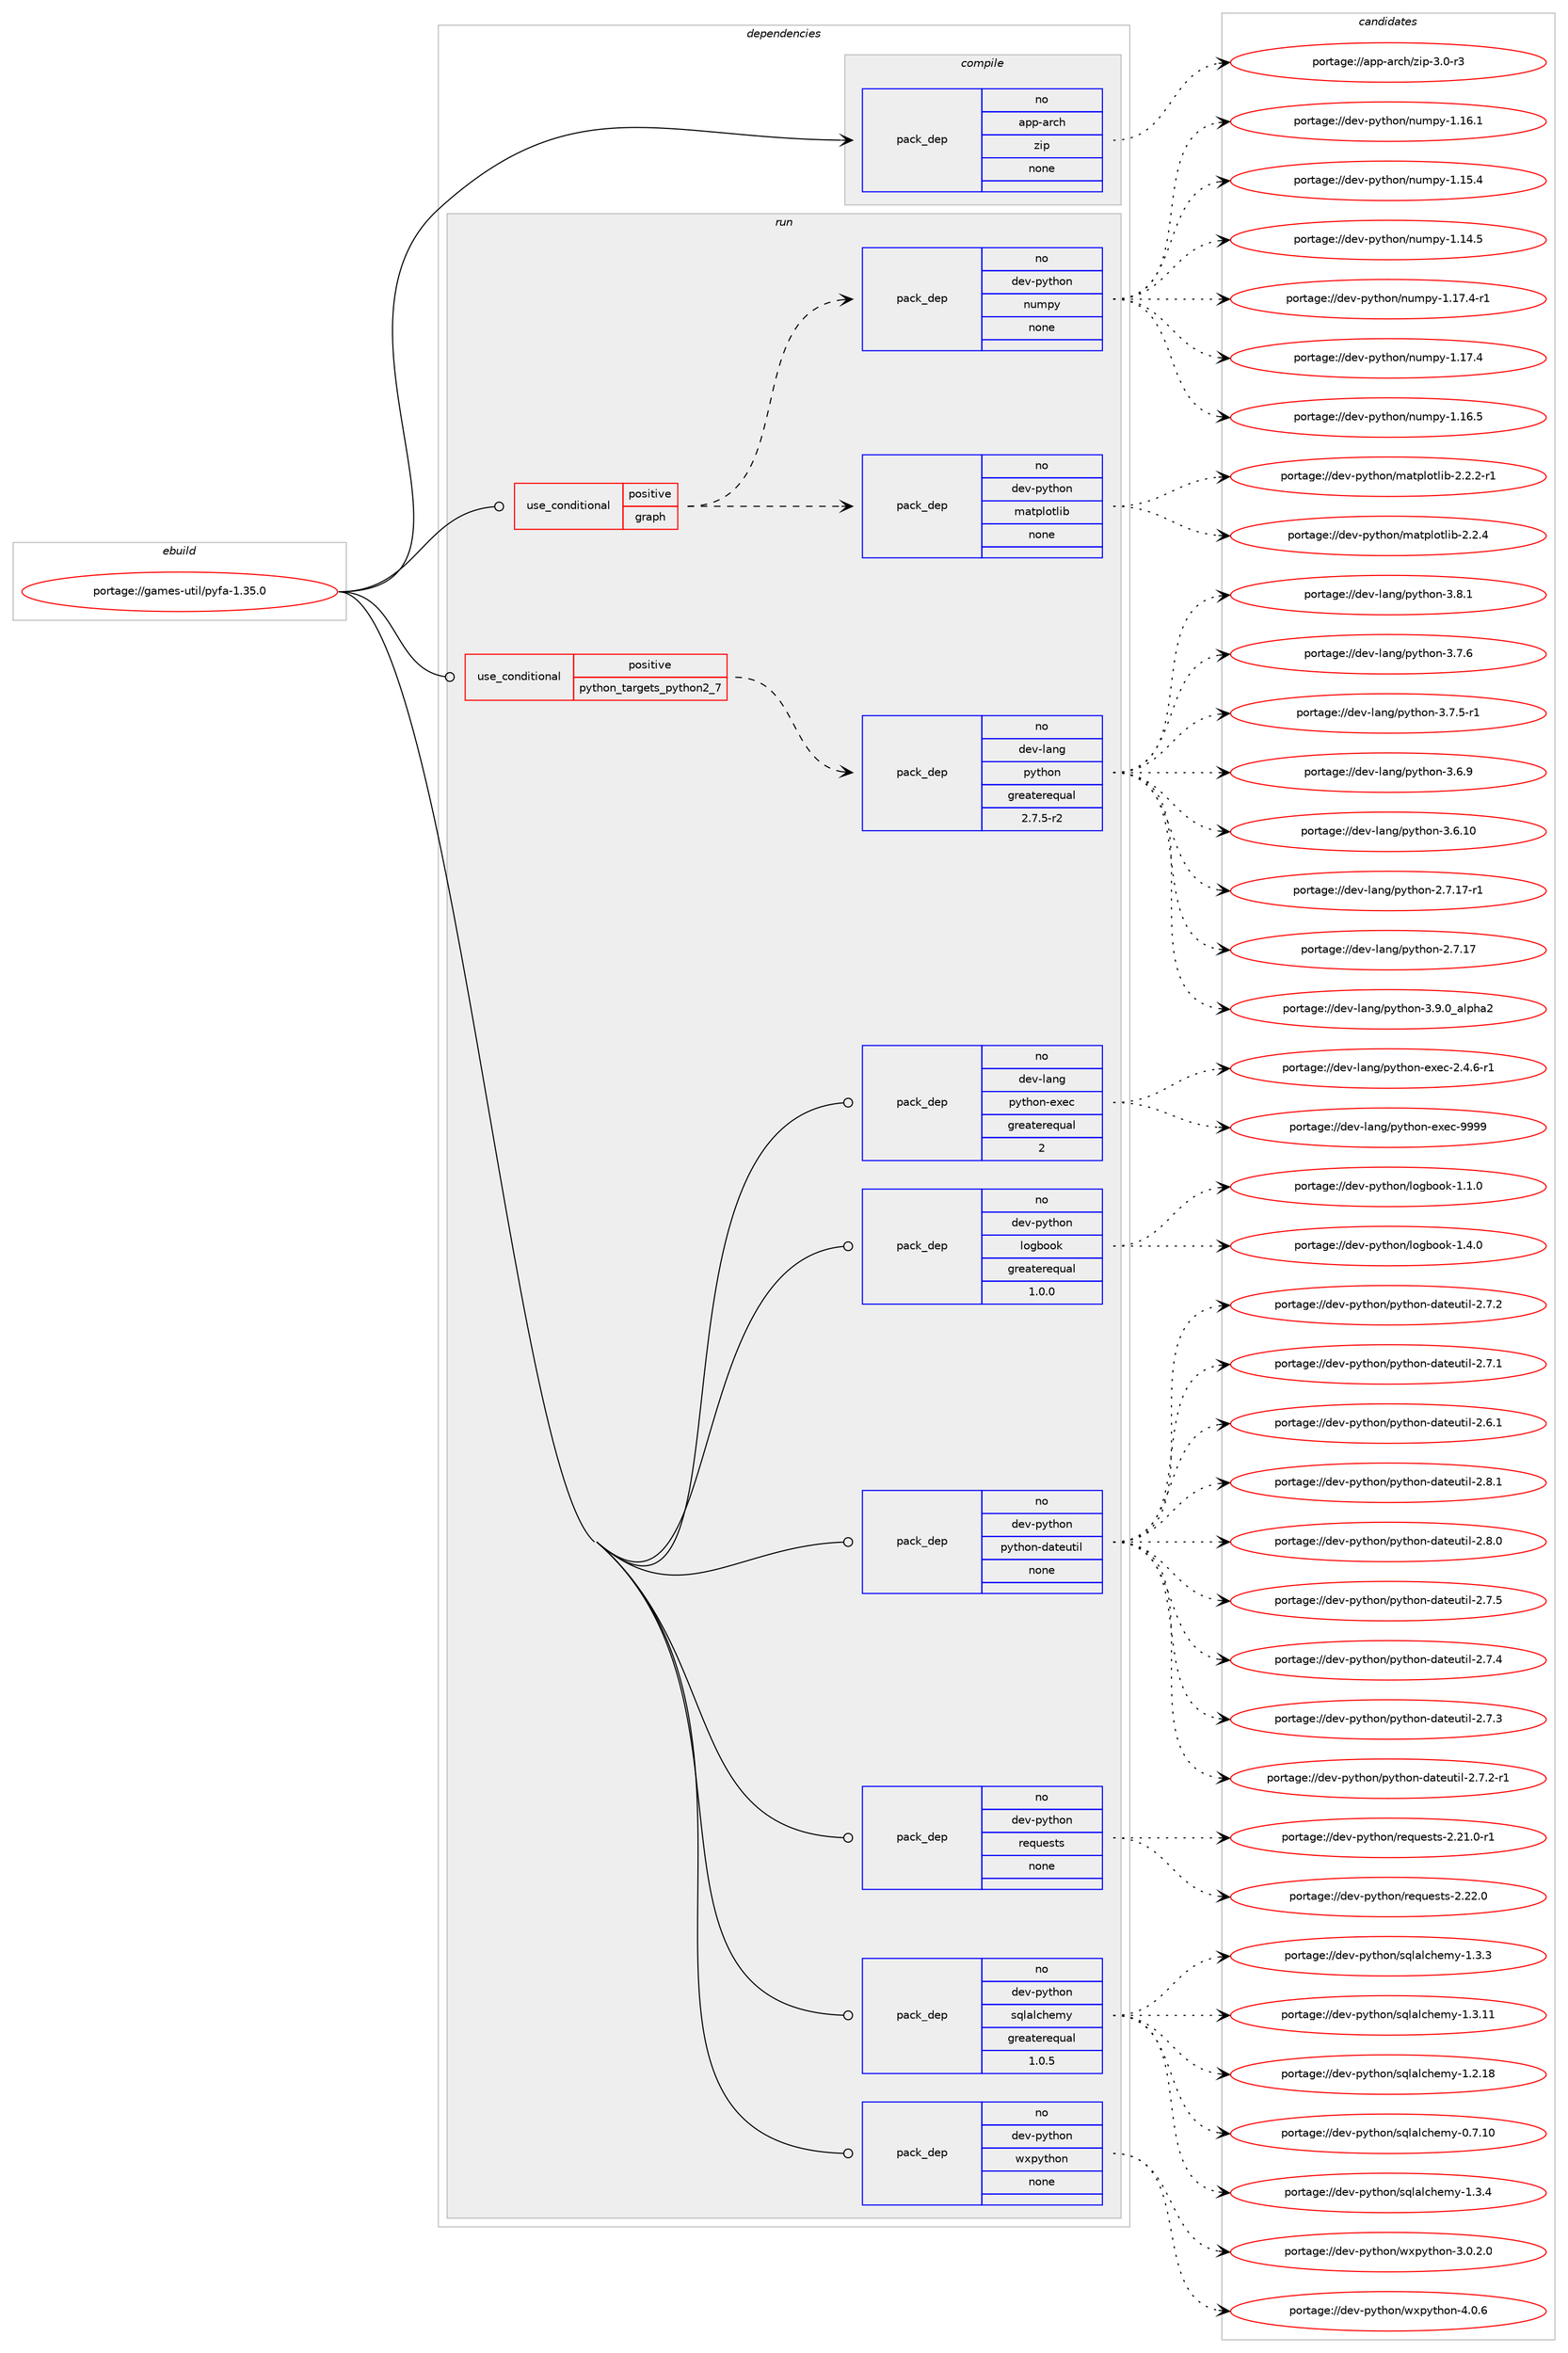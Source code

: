 digraph prolog {

# *************
# Graph options
# *************

newrank=true;
concentrate=true;
compound=true;
graph [rankdir=LR,fontname=Helvetica,fontsize=10,ranksep=1.5];#, ranksep=2.5, nodesep=0.2];
edge  [arrowhead=vee];
node  [fontname=Helvetica,fontsize=10];

# **********
# The ebuild
# **********

subgraph cluster_leftcol {
color=gray;
rank=same;
label=<<i>ebuild</i>>;
id [label="portage://games-util/pyfa-1.35.0", color=red, width=4, href="../games-util/pyfa-1.35.0.svg"];
}

# ****************
# The dependencies
# ****************

subgraph cluster_midcol {
color=gray;
label=<<i>dependencies</i>>;
subgraph cluster_compile {
fillcolor="#eeeeee";
style=filled;
label=<<i>compile</i>>;
subgraph pack216739 {
dependency279477 [label=<<TABLE BORDER="0" CELLBORDER="1" CELLSPACING="0" CELLPADDING="4" WIDTH="220"><TR><TD ROWSPAN="6" CELLPADDING="30">pack_dep</TD></TR><TR><TD WIDTH="110">no</TD></TR><TR><TD>app-arch</TD></TR><TR><TD>zip</TD></TR><TR><TD>none</TD></TR><TR><TD></TD></TR></TABLE>>, shape=none, color=blue];
}
id:e -> dependency279477:w [weight=20,style="solid",arrowhead="vee"];
}
subgraph cluster_compileandrun {
fillcolor="#eeeeee";
style=filled;
label=<<i>compile and run</i>>;
}
subgraph cluster_run {
fillcolor="#eeeeee";
style=filled;
label=<<i>run</i>>;
subgraph cond58367 {
dependency279478 [label=<<TABLE BORDER="0" CELLBORDER="1" CELLSPACING="0" CELLPADDING="4"><TR><TD ROWSPAN="3" CELLPADDING="10">use_conditional</TD></TR><TR><TD>positive</TD></TR><TR><TD>graph</TD></TR></TABLE>>, shape=none, color=red];
subgraph pack216740 {
dependency279479 [label=<<TABLE BORDER="0" CELLBORDER="1" CELLSPACING="0" CELLPADDING="4" WIDTH="220"><TR><TD ROWSPAN="6" CELLPADDING="30">pack_dep</TD></TR><TR><TD WIDTH="110">no</TD></TR><TR><TD>dev-python</TD></TR><TR><TD>matplotlib</TD></TR><TR><TD>none</TD></TR><TR><TD></TD></TR></TABLE>>, shape=none, color=blue];
}
dependency279478:e -> dependency279479:w [weight=20,style="dashed",arrowhead="vee"];
subgraph pack216741 {
dependency279480 [label=<<TABLE BORDER="0" CELLBORDER="1" CELLSPACING="0" CELLPADDING="4" WIDTH="220"><TR><TD ROWSPAN="6" CELLPADDING="30">pack_dep</TD></TR><TR><TD WIDTH="110">no</TD></TR><TR><TD>dev-python</TD></TR><TR><TD>numpy</TD></TR><TR><TD>none</TD></TR><TR><TD></TD></TR></TABLE>>, shape=none, color=blue];
}
dependency279478:e -> dependency279480:w [weight=20,style="dashed",arrowhead="vee"];
}
id:e -> dependency279478:w [weight=20,style="solid",arrowhead="odot"];
subgraph cond58368 {
dependency279481 [label=<<TABLE BORDER="0" CELLBORDER="1" CELLSPACING="0" CELLPADDING="4"><TR><TD ROWSPAN="3" CELLPADDING="10">use_conditional</TD></TR><TR><TD>positive</TD></TR><TR><TD>python_targets_python2_7</TD></TR></TABLE>>, shape=none, color=red];
subgraph pack216742 {
dependency279482 [label=<<TABLE BORDER="0" CELLBORDER="1" CELLSPACING="0" CELLPADDING="4" WIDTH="220"><TR><TD ROWSPAN="6" CELLPADDING="30">pack_dep</TD></TR><TR><TD WIDTH="110">no</TD></TR><TR><TD>dev-lang</TD></TR><TR><TD>python</TD></TR><TR><TD>greaterequal</TD></TR><TR><TD>2.7.5-r2</TD></TR></TABLE>>, shape=none, color=blue];
}
dependency279481:e -> dependency279482:w [weight=20,style="dashed",arrowhead="vee"];
}
id:e -> dependency279481:w [weight=20,style="solid",arrowhead="odot"];
subgraph pack216743 {
dependency279483 [label=<<TABLE BORDER="0" CELLBORDER="1" CELLSPACING="0" CELLPADDING="4" WIDTH="220"><TR><TD ROWSPAN="6" CELLPADDING="30">pack_dep</TD></TR><TR><TD WIDTH="110">no</TD></TR><TR><TD>dev-lang</TD></TR><TR><TD>python-exec</TD></TR><TR><TD>greaterequal</TD></TR><TR><TD>2</TD></TR></TABLE>>, shape=none, color=blue];
}
id:e -> dependency279483:w [weight=20,style="solid",arrowhead="odot"];
subgraph pack216744 {
dependency279484 [label=<<TABLE BORDER="0" CELLBORDER="1" CELLSPACING="0" CELLPADDING="4" WIDTH="220"><TR><TD ROWSPAN="6" CELLPADDING="30">pack_dep</TD></TR><TR><TD WIDTH="110">no</TD></TR><TR><TD>dev-python</TD></TR><TR><TD>logbook</TD></TR><TR><TD>greaterequal</TD></TR><TR><TD>1.0.0</TD></TR></TABLE>>, shape=none, color=blue];
}
id:e -> dependency279484:w [weight=20,style="solid",arrowhead="odot"];
subgraph pack216745 {
dependency279485 [label=<<TABLE BORDER="0" CELLBORDER="1" CELLSPACING="0" CELLPADDING="4" WIDTH="220"><TR><TD ROWSPAN="6" CELLPADDING="30">pack_dep</TD></TR><TR><TD WIDTH="110">no</TD></TR><TR><TD>dev-python</TD></TR><TR><TD>python-dateutil</TD></TR><TR><TD>none</TD></TR><TR><TD></TD></TR></TABLE>>, shape=none, color=blue];
}
id:e -> dependency279485:w [weight=20,style="solid",arrowhead="odot"];
subgraph pack216746 {
dependency279486 [label=<<TABLE BORDER="0" CELLBORDER="1" CELLSPACING="0" CELLPADDING="4" WIDTH="220"><TR><TD ROWSPAN="6" CELLPADDING="30">pack_dep</TD></TR><TR><TD WIDTH="110">no</TD></TR><TR><TD>dev-python</TD></TR><TR><TD>requests</TD></TR><TR><TD>none</TD></TR><TR><TD></TD></TR></TABLE>>, shape=none, color=blue];
}
id:e -> dependency279486:w [weight=20,style="solid",arrowhead="odot"];
subgraph pack216747 {
dependency279487 [label=<<TABLE BORDER="0" CELLBORDER="1" CELLSPACING="0" CELLPADDING="4" WIDTH="220"><TR><TD ROWSPAN="6" CELLPADDING="30">pack_dep</TD></TR><TR><TD WIDTH="110">no</TD></TR><TR><TD>dev-python</TD></TR><TR><TD>sqlalchemy</TD></TR><TR><TD>greaterequal</TD></TR><TR><TD>1.0.5</TD></TR></TABLE>>, shape=none, color=blue];
}
id:e -> dependency279487:w [weight=20,style="solid",arrowhead="odot"];
subgraph pack216748 {
dependency279488 [label=<<TABLE BORDER="0" CELLBORDER="1" CELLSPACING="0" CELLPADDING="4" WIDTH="220"><TR><TD ROWSPAN="6" CELLPADDING="30">pack_dep</TD></TR><TR><TD WIDTH="110">no</TD></TR><TR><TD>dev-python</TD></TR><TR><TD>wxpython</TD></TR><TR><TD>none</TD></TR><TR><TD></TD></TR></TABLE>>, shape=none, color=blue];
}
id:e -> dependency279488:w [weight=20,style="solid",arrowhead="odot"];
}
}

# **************
# The candidates
# **************

subgraph cluster_choices {
rank=same;
color=gray;
label=<<i>candidates</i>>;

subgraph choice216739 {
color=black;
nodesep=1;
choice9711211245971149910447122105112455146484511451 [label="portage://app-arch/zip-3.0-r3", color=red, width=4,href="../app-arch/zip-3.0-r3.svg"];
dependency279477:e -> choice9711211245971149910447122105112455146484511451:w [style=dotted,weight="100"];
}
subgraph choice216740 {
color=black;
nodesep=1;
choice10010111845112121116104111110471099711611210811111610810598455046504652 [label="portage://dev-python/matplotlib-2.2.4", color=red, width=4,href="../dev-python/matplotlib-2.2.4.svg"];
choice100101118451121211161041111104710997116112108111116108105984550465046504511449 [label="portage://dev-python/matplotlib-2.2.2-r1", color=red, width=4,href="../dev-python/matplotlib-2.2.2-r1.svg"];
dependency279479:e -> choice10010111845112121116104111110471099711611210811111610810598455046504652:w [style=dotted,weight="100"];
dependency279479:e -> choice100101118451121211161041111104710997116112108111116108105984550465046504511449:w [style=dotted,weight="100"];
}
subgraph choice216741 {
color=black;
nodesep=1;
choice1001011184511212111610411111047110117109112121454946495546524511449 [label="portage://dev-python/numpy-1.17.4-r1", color=red, width=4,href="../dev-python/numpy-1.17.4-r1.svg"];
choice100101118451121211161041111104711011710911212145494649554652 [label="portage://dev-python/numpy-1.17.4", color=red, width=4,href="../dev-python/numpy-1.17.4.svg"];
choice100101118451121211161041111104711011710911212145494649544653 [label="portage://dev-python/numpy-1.16.5", color=red, width=4,href="../dev-python/numpy-1.16.5.svg"];
choice100101118451121211161041111104711011710911212145494649544649 [label="portage://dev-python/numpy-1.16.1", color=red, width=4,href="../dev-python/numpy-1.16.1.svg"];
choice100101118451121211161041111104711011710911212145494649534652 [label="portage://dev-python/numpy-1.15.4", color=red, width=4,href="../dev-python/numpy-1.15.4.svg"];
choice100101118451121211161041111104711011710911212145494649524653 [label="portage://dev-python/numpy-1.14.5", color=red, width=4,href="../dev-python/numpy-1.14.5.svg"];
dependency279480:e -> choice1001011184511212111610411111047110117109112121454946495546524511449:w [style=dotted,weight="100"];
dependency279480:e -> choice100101118451121211161041111104711011710911212145494649554652:w [style=dotted,weight="100"];
dependency279480:e -> choice100101118451121211161041111104711011710911212145494649544653:w [style=dotted,weight="100"];
dependency279480:e -> choice100101118451121211161041111104711011710911212145494649544649:w [style=dotted,weight="100"];
dependency279480:e -> choice100101118451121211161041111104711011710911212145494649534652:w [style=dotted,weight="100"];
dependency279480:e -> choice100101118451121211161041111104711011710911212145494649524653:w [style=dotted,weight="100"];
}
subgraph choice216742 {
color=black;
nodesep=1;
choice10010111845108971101034711212111610411111045514657464895971081121049750 [label="portage://dev-lang/python-3.9.0_alpha2", color=red, width=4,href="../dev-lang/python-3.9.0_alpha2.svg"];
choice100101118451089711010347112121116104111110455146564649 [label="portage://dev-lang/python-3.8.1", color=red, width=4,href="../dev-lang/python-3.8.1.svg"];
choice100101118451089711010347112121116104111110455146554654 [label="portage://dev-lang/python-3.7.6", color=red, width=4,href="../dev-lang/python-3.7.6.svg"];
choice1001011184510897110103471121211161041111104551465546534511449 [label="portage://dev-lang/python-3.7.5-r1", color=red, width=4,href="../dev-lang/python-3.7.5-r1.svg"];
choice100101118451089711010347112121116104111110455146544657 [label="portage://dev-lang/python-3.6.9", color=red, width=4,href="../dev-lang/python-3.6.9.svg"];
choice10010111845108971101034711212111610411111045514654464948 [label="portage://dev-lang/python-3.6.10", color=red, width=4,href="../dev-lang/python-3.6.10.svg"];
choice100101118451089711010347112121116104111110455046554649554511449 [label="portage://dev-lang/python-2.7.17-r1", color=red, width=4,href="../dev-lang/python-2.7.17-r1.svg"];
choice10010111845108971101034711212111610411111045504655464955 [label="portage://dev-lang/python-2.7.17", color=red, width=4,href="../dev-lang/python-2.7.17.svg"];
dependency279482:e -> choice10010111845108971101034711212111610411111045514657464895971081121049750:w [style=dotted,weight="100"];
dependency279482:e -> choice100101118451089711010347112121116104111110455146564649:w [style=dotted,weight="100"];
dependency279482:e -> choice100101118451089711010347112121116104111110455146554654:w [style=dotted,weight="100"];
dependency279482:e -> choice1001011184510897110103471121211161041111104551465546534511449:w [style=dotted,weight="100"];
dependency279482:e -> choice100101118451089711010347112121116104111110455146544657:w [style=dotted,weight="100"];
dependency279482:e -> choice10010111845108971101034711212111610411111045514654464948:w [style=dotted,weight="100"];
dependency279482:e -> choice100101118451089711010347112121116104111110455046554649554511449:w [style=dotted,weight="100"];
dependency279482:e -> choice10010111845108971101034711212111610411111045504655464955:w [style=dotted,weight="100"];
}
subgraph choice216743 {
color=black;
nodesep=1;
choice10010111845108971101034711212111610411111045101120101994557575757 [label="portage://dev-lang/python-exec-9999", color=red, width=4,href="../dev-lang/python-exec-9999.svg"];
choice10010111845108971101034711212111610411111045101120101994550465246544511449 [label="portage://dev-lang/python-exec-2.4.6-r1", color=red, width=4,href="../dev-lang/python-exec-2.4.6-r1.svg"];
dependency279483:e -> choice10010111845108971101034711212111610411111045101120101994557575757:w [style=dotted,weight="100"];
dependency279483:e -> choice10010111845108971101034711212111610411111045101120101994550465246544511449:w [style=dotted,weight="100"];
}
subgraph choice216744 {
color=black;
nodesep=1;
choice100101118451121211161041111104710811110398111111107454946524648 [label="portage://dev-python/logbook-1.4.0", color=red, width=4,href="../dev-python/logbook-1.4.0.svg"];
choice100101118451121211161041111104710811110398111111107454946494648 [label="portage://dev-python/logbook-1.1.0", color=red, width=4,href="../dev-python/logbook-1.1.0.svg"];
dependency279484:e -> choice100101118451121211161041111104710811110398111111107454946524648:w [style=dotted,weight="100"];
dependency279484:e -> choice100101118451121211161041111104710811110398111111107454946494648:w [style=dotted,weight="100"];
}
subgraph choice216745 {
color=black;
nodesep=1;
choice10010111845112121116104111110471121211161041111104510097116101117116105108455046564649 [label="portage://dev-python/python-dateutil-2.8.1", color=red, width=4,href="../dev-python/python-dateutil-2.8.1.svg"];
choice10010111845112121116104111110471121211161041111104510097116101117116105108455046564648 [label="portage://dev-python/python-dateutil-2.8.0", color=red, width=4,href="../dev-python/python-dateutil-2.8.0.svg"];
choice10010111845112121116104111110471121211161041111104510097116101117116105108455046554653 [label="portage://dev-python/python-dateutil-2.7.5", color=red, width=4,href="../dev-python/python-dateutil-2.7.5.svg"];
choice10010111845112121116104111110471121211161041111104510097116101117116105108455046554652 [label="portage://dev-python/python-dateutil-2.7.4", color=red, width=4,href="../dev-python/python-dateutil-2.7.4.svg"];
choice10010111845112121116104111110471121211161041111104510097116101117116105108455046554651 [label="portage://dev-python/python-dateutil-2.7.3", color=red, width=4,href="../dev-python/python-dateutil-2.7.3.svg"];
choice100101118451121211161041111104711212111610411111045100971161011171161051084550465546504511449 [label="portage://dev-python/python-dateutil-2.7.2-r1", color=red, width=4,href="../dev-python/python-dateutil-2.7.2-r1.svg"];
choice10010111845112121116104111110471121211161041111104510097116101117116105108455046554650 [label="portage://dev-python/python-dateutil-2.7.2", color=red, width=4,href="../dev-python/python-dateutil-2.7.2.svg"];
choice10010111845112121116104111110471121211161041111104510097116101117116105108455046554649 [label="portage://dev-python/python-dateutil-2.7.1", color=red, width=4,href="../dev-python/python-dateutil-2.7.1.svg"];
choice10010111845112121116104111110471121211161041111104510097116101117116105108455046544649 [label="portage://dev-python/python-dateutil-2.6.1", color=red, width=4,href="../dev-python/python-dateutil-2.6.1.svg"];
dependency279485:e -> choice10010111845112121116104111110471121211161041111104510097116101117116105108455046564649:w [style=dotted,weight="100"];
dependency279485:e -> choice10010111845112121116104111110471121211161041111104510097116101117116105108455046564648:w [style=dotted,weight="100"];
dependency279485:e -> choice10010111845112121116104111110471121211161041111104510097116101117116105108455046554653:w [style=dotted,weight="100"];
dependency279485:e -> choice10010111845112121116104111110471121211161041111104510097116101117116105108455046554652:w [style=dotted,weight="100"];
dependency279485:e -> choice10010111845112121116104111110471121211161041111104510097116101117116105108455046554651:w [style=dotted,weight="100"];
dependency279485:e -> choice100101118451121211161041111104711212111610411111045100971161011171161051084550465546504511449:w [style=dotted,weight="100"];
dependency279485:e -> choice10010111845112121116104111110471121211161041111104510097116101117116105108455046554650:w [style=dotted,weight="100"];
dependency279485:e -> choice10010111845112121116104111110471121211161041111104510097116101117116105108455046554649:w [style=dotted,weight="100"];
dependency279485:e -> choice10010111845112121116104111110471121211161041111104510097116101117116105108455046544649:w [style=dotted,weight="100"];
}
subgraph choice216746 {
color=black;
nodesep=1;
choice100101118451121211161041111104711410111311710111511611545504650504648 [label="portage://dev-python/requests-2.22.0", color=red, width=4,href="../dev-python/requests-2.22.0.svg"];
choice1001011184511212111610411111047114101113117101115116115455046504946484511449 [label="portage://dev-python/requests-2.21.0-r1", color=red, width=4,href="../dev-python/requests-2.21.0-r1.svg"];
dependency279486:e -> choice100101118451121211161041111104711410111311710111511611545504650504648:w [style=dotted,weight="100"];
dependency279486:e -> choice1001011184511212111610411111047114101113117101115116115455046504946484511449:w [style=dotted,weight="100"];
}
subgraph choice216747 {
color=black;
nodesep=1;
choice10010111845112121116104111110471151131089710899104101109121454946514652 [label="portage://dev-python/sqlalchemy-1.3.4", color=red, width=4,href="../dev-python/sqlalchemy-1.3.4.svg"];
choice10010111845112121116104111110471151131089710899104101109121454946514651 [label="portage://dev-python/sqlalchemy-1.3.3", color=red, width=4,href="../dev-python/sqlalchemy-1.3.3.svg"];
choice1001011184511212111610411111047115113108971089910410110912145494651464949 [label="portage://dev-python/sqlalchemy-1.3.11", color=red, width=4,href="../dev-python/sqlalchemy-1.3.11.svg"];
choice1001011184511212111610411111047115113108971089910410110912145494650464956 [label="portage://dev-python/sqlalchemy-1.2.18", color=red, width=4,href="../dev-python/sqlalchemy-1.2.18.svg"];
choice1001011184511212111610411111047115113108971089910410110912145484655464948 [label="portage://dev-python/sqlalchemy-0.7.10", color=red, width=4,href="../dev-python/sqlalchemy-0.7.10.svg"];
dependency279487:e -> choice10010111845112121116104111110471151131089710899104101109121454946514652:w [style=dotted,weight="100"];
dependency279487:e -> choice10010111845112121116104111110471151131089710899104101109121454946514651:w [style=dotted,weight="100"];
dependency279487:e -> choice1001011184511212111610411111047115113108971089910410110912145494651464949:w [style=dotted,weight="100"];
dependency279487:e -> choice1001011184511212111610411111047115113108971089910410110912145494650464956:w [style=dotted,weight="100"];
dependency279487:e -> choice1001011184511212111610411111047115113108971089910410110912145484655464948:w [style=dotted,weight="100"];
}
subgraph choice216748 {
color=black;
nodesep=1;
choice1001011184511212111610411111047119120112121116104111110455246484654 [label="portage://dev-python/wxpython-4.0.6", color=red, width=4,href="../dev-python/wxpython-4.0.6.svg"];
choice10010111845112121116104111110471191201121211161041111104551464846504648 [label="portage://dev-python/wxpython-3.0.2.0", color=red, width=4,href="../dev-python/wxpython-3.0.2.0.svg"];
dependency279488:e -> choice1001011184511212111610411111047119120112121116104111110455246484654:w [style=dotted,weight="100"];
dependency279488:e -> choice10010111845112121116104111110471191201121211161041111104551464846504648:w [style=dotted,weight="100"];
}
}

}
